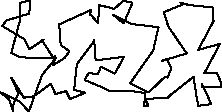 unitsize(0.001cm);
// 27287.6
draw((2995,264)--(3062,329));
draw((3062,329)--(3452,637));
draw((3452,637)--(3503,301));
draw((3503,301)--(3538,125));
draw((3538,125)--(3766,154));
draw((3766,154)--(3599,514));
draw((3599,514)--(3600,459));
draw((3600,459)--(3946,459));
draw((3946,459)--(3935,540));
draw((3935,540)--(3868,697));
draw((3868,697)--(3642,699));
draw((3642,699)--(3918,1217));
draw((3918,1217)--(3535,1112));
draw((3535,1112)--(3805,1619));
draw((3805,1619)--(3786,1862));
draw((3786,1862)--(3373,1902));
draw((3373,1902)--(3220,1945));
draw((3220,1945)--(3248,1906));
draw((3248,1906)--(2927,1777));
draw((2927,1777)--(3007,1524));
draw((3007,1524)--(3332,1049));
draw((3332,1049)--(2901,920));
draw((2901,920)--(2982,949));
draw((2982,949)--(3023,871));
draw((3023,871)--(3060,781));
draw((3060,781)--(2993,624));
draw((2993,624)--(2944,632));
draw((2944,632)--(2658,360));
draw((2658,360)--(2334,523));
draw((2334,523)--(2740,1101));
draw((2740,1101)--(2834,1512));
draw((2834,1512)--(2356,1568));
draw((2356,1568)--(2028,1736));
draw((2028,1736)--(2221,1578));
draw((2221,1578)--(2374,1944));
draw((2374,1944)--(2214,1977));
draw((2214,1977)--(2050,1833));
draw((2050,1833)--(1994,1852));
draw((1994,1852)--(1787,1902));
draw((1787,1902)--(1768,1578));
draw((1768,1578)--(1632,1742));
draw((1632,1742)--(1623,1723));
draw((1623,1723)--(1646,1817));
draw((1646,1817)--(1082,1561));
draw((1082,1561)--(1109,1196));
draw((1109,1196)--(1264,1090));
draw((1264,1090)--(1179,969));
draw((1179,969)--(981,848));
draw((981,848)--(1009,1001));
draw((1009,1001)--(997,942));
draw((997,942)--(778,1282));
draw((778,1282)--(811,1295));
draw((811,1295)--(555,1121));
draw((555,1121)--(464,1302));
draw((464,1302)--(80,1533));
draw((80,1533)--(149,1629));
draw((149,1629)--(555,1753));
draw((555,1753)--(571,1982));
draw((571,1982)--(394,1944));
draw((394,1944)--(386,1616));
draw((386,1616)--(241,1069));
draw((241,1069)--(235,1059));
draw((235,1059)--(401,980));
draw((401,980)--(1021,962));
draw((1021,962)--(781,670));
draw((781,670)--(547,25));
draw((547,25)--(387,199));
draw((387,199)--(47,363));
draw((47,363)--(202,233));
draw((202,233)--(264,36));
draw((264,36)--(278,165));
draw((278,165)--(366,339));
draw((366,339)--(240,619));
draw((240,619)--(460,267));
draw((460,267)--(634,294));
draw((634,294)--(931,512));
draw((931,512)--(1017,333));
draw((1017,333)--(1203,385));
draw((1203,385)--(1272,246));
draw((1272,246)--(1541,354));
draw((1541,354)--(1346,408));
draw((1346,408)--(1393,859));
draw((1393,859)--(1677,1238));
draw((1677,1238)--(1699,1294));
draw((1699,1294)--(1725,927));
draw((1725,927)--(2223,990));
draw((2223,990)--(2067,694));
draw((2067,694)--(1819,814));
draw((1819,814)--(1766,692));
draw((1766,692)--(1766,678));
draw((1766,678)--(1604,706));
draw((1604,706)--(1529,581));
draw((1529,581)--(1828,456));
draw((1828,456)--(1962,389));
draw((1962,389)--(2347,388));
draw((2347,388)--(2597,349));
draw((2597,349)--(2581,121));
draw((2581,121)--(2656,128));
draw((2656,128)--(2592,248));
draw((2592,248)--(2995,264));
